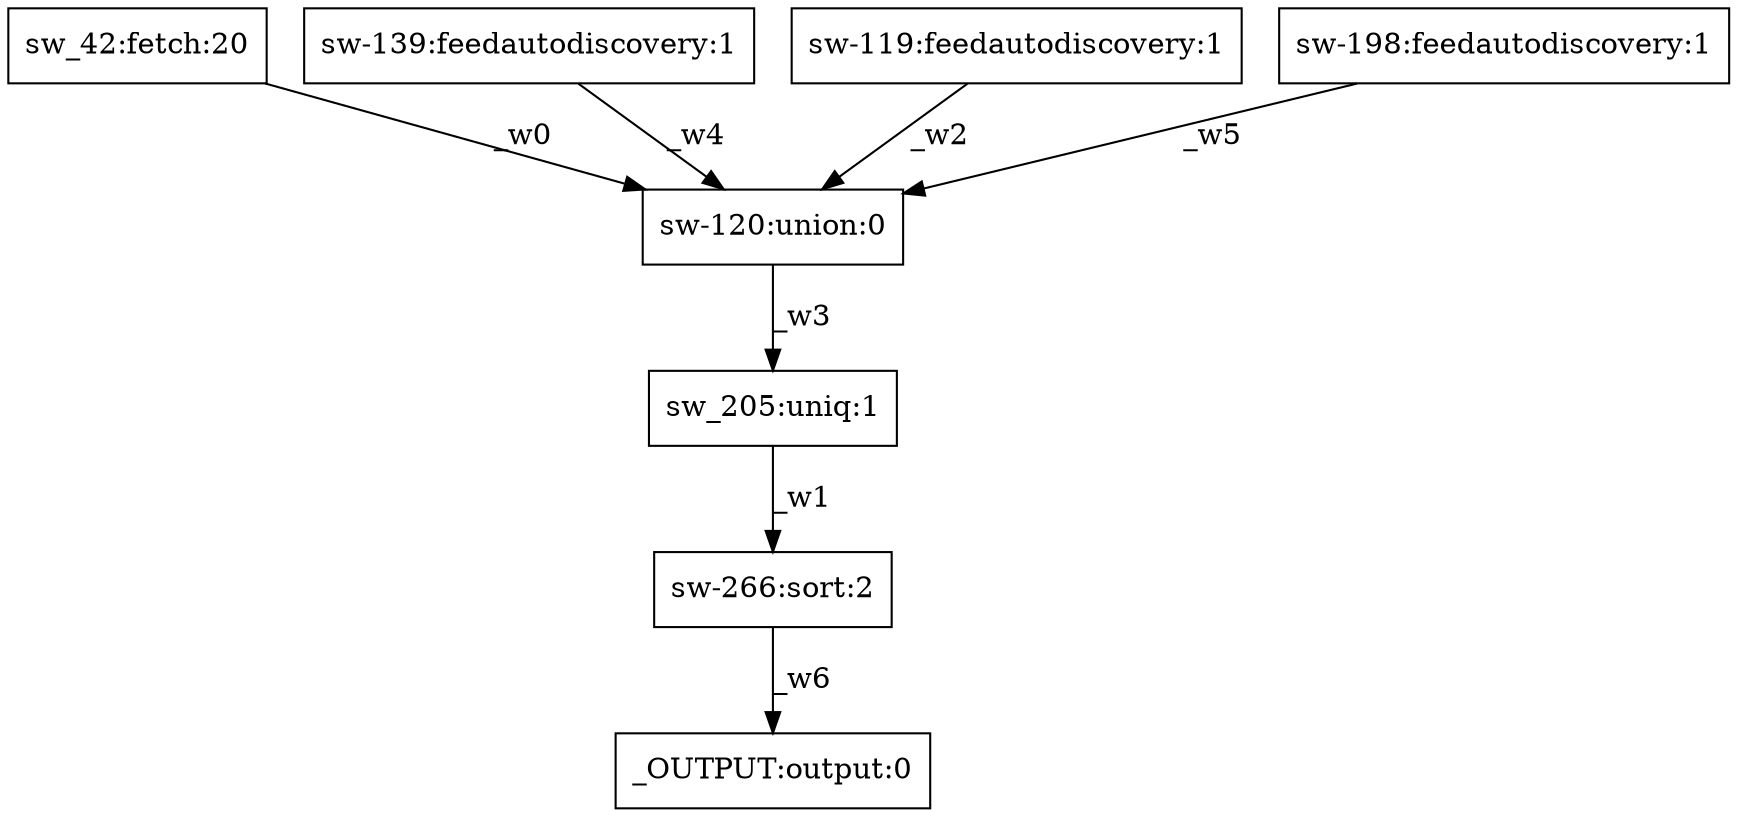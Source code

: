 digraph test1 { node [shape=box] "_OUTPUT" [label="_OUTPUT:output:0"];"sw_42" [label="sw_42:fetch:20"];"sw-139" [label="sw-139:feedautodiscovery:1"];"sw-120" [label="sw-120:union:0"];"sw-119" [label="sw-119:feedautodiscovery:1"];"sw_205" [label="sw_205:uniq:1"];"sw-266" [label="sw-266:sort:2"];"sw-198" [label="sw-198:feedautodiscovery:1"];"sw_42" -> "sw-120" [label="_w0"];"sw_205" -> "sw-266" [label="_w1"];"sw-119" -> "sw-120" [label="_w2"];"sw-120" -> "sw_205" [label="_w3"];"sw-139" -> "sw-120" [label="_w4"];"sw-198" -> "sw-120" [label="_w5"];"sw-266" -> "_OUTPUT" [label="_w6"];}